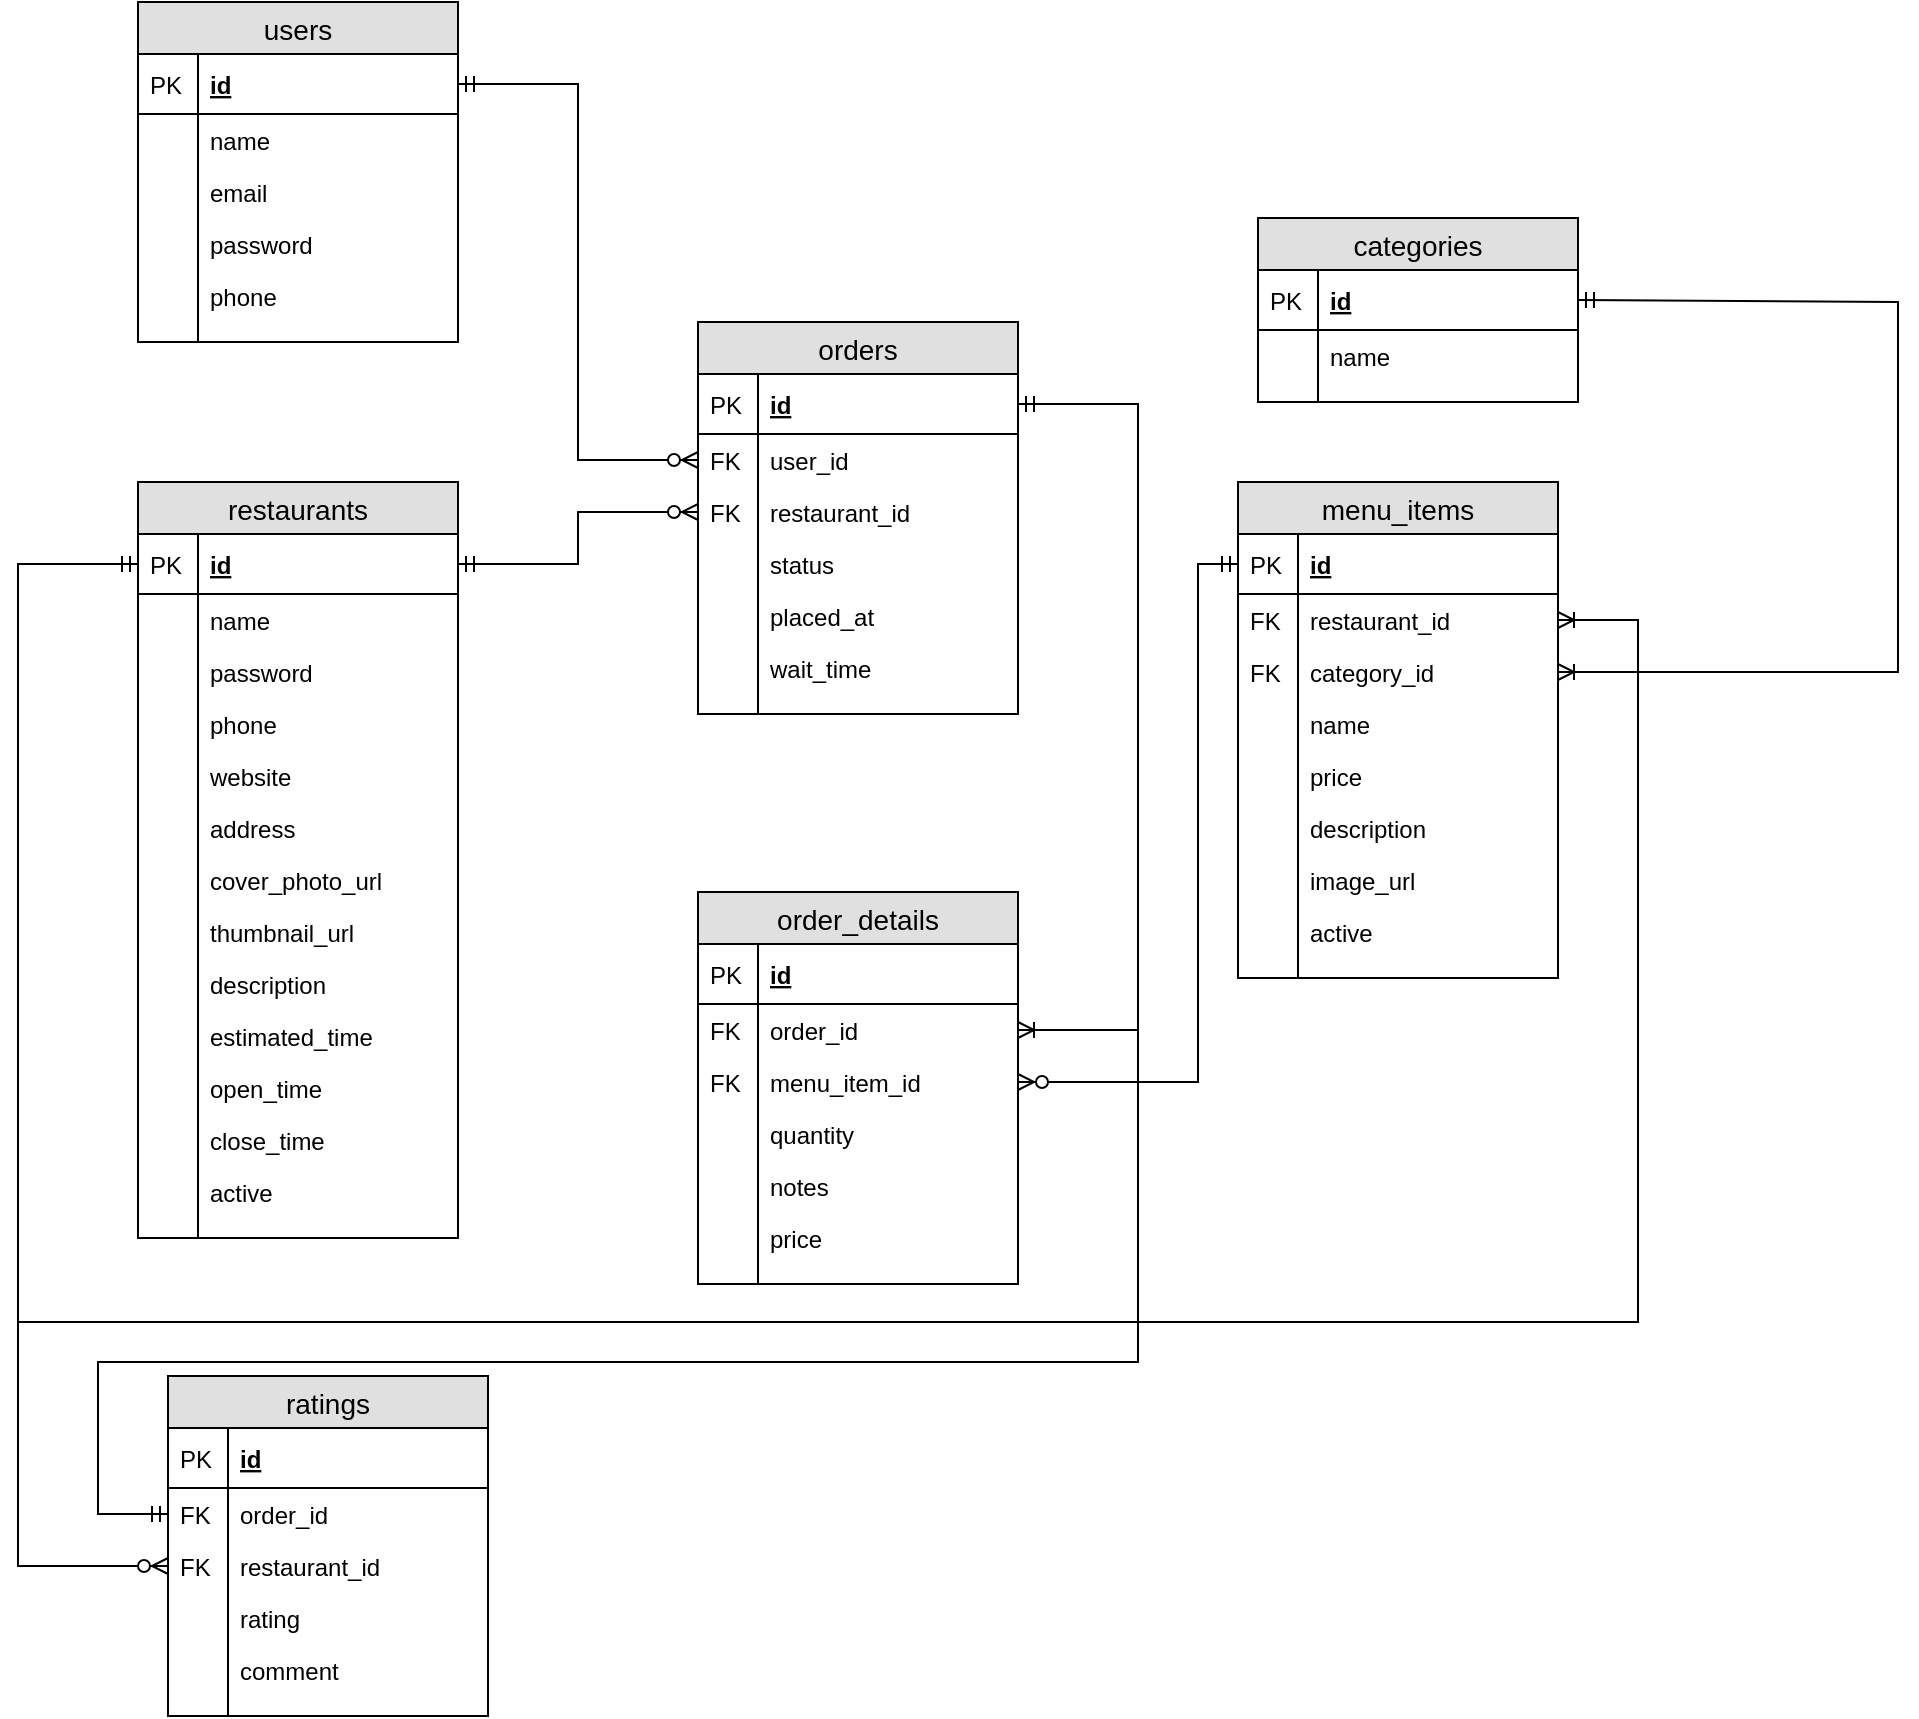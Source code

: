 <mxfile pages="1" version="11.2.2" type="github"><diagram name="Page-1" id="2ca16b54-16f6-2749-3443-fa8db7711227"><mxGraphModel dx="951" dy="723" grid="1" gridSize="10" guides="1" tooltips="1" connect="1" arrows="1" fold="1" page="1" pageScale="1" pageWidth="1100" pageHeight="850" background="#ffffff" math="0" shadow="0"><root><mxCell id="0"/><mxCell id="1" parent="0"/><mxCell id="8HrTH-CgmxdpG1idNWJw-26" value="users" style="swimlane;fontStyle=0;childLayout=stackLayout;horizontal=1;startSize=26;fillColor=#e0e0e0;horizontalStack=0;resizeParent=1;resizeParentMax=0;resizeLast=0;collapsible=1;marginBottom=0;swimlaneFillColor=#ffffff;align=center;fontSize=14;" parent="1" vertex="1"><mxGeometry x="120" y="120" width="160" height="170" as="geometry"/></mxCell><mxCell id="8HrTH-CgmxdpG1idNWJw-27" value="id" style="shape=partialRectangle;top=0;left=0;right=0;bottom=1;align=left;verticalAlign=middle;fillColor=none;spacingLeft=34;spacingRight=4;overflow=hidden;rotatable=0;points=[[0,0.5],[1,0.5]];portConstraint=eastwest;dropTarget=0;fontStyle=5;fontSize=12;" parent="8HrTH-CgmxdpG1idNWJw-26" vertex="1"><mxGeometry y="26" width="160" height="30" as="geometry"/></mxCell><mxCell id="8HrTH-CgmxdpG1idNWJw-28" value="PK" style="shape=partialRectangle;top=0;left=0;bottom=0;fillColor=none;align=left;verticalAlign=middle;spacingLeft=4;spacingRight=4;overflow=hidden;rotatable=0;points=[];portConstraint=eastwest;part=1;fontSize=12;" parent="8HrTH-CgmxdpG1idNWJw-27" vertex="1" connectable="0"><mxGeometry width="30" height="30" as="geometry"/></mxCell><mxCell id="8HrTH-CgmxdpG1idNWJw-29" value="name" style="shape=partialRectangle;top=0;left=0;right=0;bottom=0;align=left;verticalAlign=top;fillColor=none;spacingLeft=34;spacingRight=4;overflow=hidden;rotatable=0;points=[[0,0.5],[1,0.5]];portConstraint=eastwest;dropTarget=0;fontSize=12;" parent="8HrTH-CgmxdpG1idNWJw-26" vertex="1"><mxGeometry y="56" width="160" height="26" as="geometry"/></mxCell><mxCell id="8HrTH-CgmxdpG1idNWJw-30" value="" style="shape=partialRectangle;top=0;left=0;bottom=0;fillColor=none;align=left;verticalAlign=top;spacingLeft=4;spacingRight=4;overflow=hidden;rotatable=0;points=[];portConstraint=eastwest;part=1;fontSize=12;" parent="8HrTH-CgmxdpG1idNWJw-29" vertex="1" connectable="0"><mxGeometry width="30" height="26" as="geometry"/></mxCell><mxCell id="8HrTH-CgmxdpG1idNWJw-31" value="email" style="shape=partialRectangle;top=0;left=0;right=0;bottom=0;align=left;verticalAlign=top;fillColor=none;spacingLeft=34;spacingRight=4;overflow=hidden;rotatable=0;points=[[0,0.5],[1,0.5]];portConstraint=eastwest;dropTarget=0;fontSize=12;" parent="8HrTH-CgmxdpG1idNWJw-26" vertex="1"><mxGeometry y="82" width="160" height="26" as="geometry"/></mxCell><mxCell id="8HrTH-CgmxdpG1idNWJw-32" value="" style="shape=partialRectangle;top=0;left=0;bottom=0;fillColor=none;align=left;verticalAlign=top;spacingLeft=4;spacingRight=4;overflow=hidden;rotatable=0;points=[];portConstraint=eastwest;part=1;fontSize=12;" parent="8HrTH-CgmxdpG1idNWJw-31" vertex="1" connectable="0"><mxGeometry width="30" height="26" as="geometry"/></mxCell><mxCell id="8HrTH-CgmxdpG1idNWJw-33" value="password" style="shape=partialRectangle;top=0;left=0;right=0;bottom=0;align=left;verticalAlign=top;fillColor=none;spacingLeft=34;spacingRight=4;overflow=hidden;rotatable=0;points=[[0,0.5],[1,0.5]];portConstraint=eastwest;dropTarget=0;fontSize=12;" parent="8HrTH-CgmxdpG1idNWJw-26" vertex="1"><mxGeometry y="108" width="160" height="26" as="geometry"/></mxCell><mxCell id="8HrTH-CgmxdpG1idNWJw-34" value="" style="shape=partialRectangle;top=0;left=0;bottom=0;fillColor=none;align=left;verticalAlign=top;spacingLeft=4;spacingRight=4;overflow=hidden;rotatable=0;points=[];portConstraint=eastwest;part=1;fontSize=12;" parent="8HrTH-CgmxdpG1idNWJw-33" vertex="1" connectable="0"><mxGeometry width="30" height="26" as="geometry"/></mxCell><mxCell id="8HrTH-CgmxdpG1idNWJw-37" value="phone" style="shape=partialRectangle;top=0;left=0;right=0;bottom=0;align=left;verticalAlign=top;fillColor=none;spacingLeft=34;spacingRight=4;overflow=hidden;rotatable=0;points=[[0,0.5],[1,0.5]];portConstraint=eastwest;dropTarget=0;fontSize=12;" parent="8HrTH-CgmxdpG1idNWJw-26" vertex="1"><mxGeometry y="134" width="160" height="26" as="geometry"/></mxCell><mxCell id="8HrTH-CgmxdpG1idNWJw-38" value="" style="shape=partialRectangle;top=0;left=0;bottom=0;fillColor=none;align=left;verticalAlign=top;spacingLeft=4;spacingRight=4;overflow=hidden;rotatable=0;points=[];portConstraint=eastwest;part=1;fontSize=12;" parent="8HrTH-CgmxdpG1idNWJw-37" vertex="1" connectable="0"><mxGeometry width="30" height="26" as="geometry"/></mxCell><mxCell id="8HrTH-CgmxdpG1idNWJw-35" value="" style="shape=partialRectangle;top=0;left=0;right=0;bottom=0;align=left;verticalAlign=top;fillColor=none;spacingLeft=34;spacingRight=4;overflow=hidden;rotatable=0;points=[[0,0.5],[1,0.5]];portConstraint=eastwest;dropTarget=0;fontSize=12;" parent="8HrTH-CgmxdpG1idNWJw-26" vertex="1"><mxGeometry y="160" width="160" height="10" as="geometry"/></mxCell><mxCell id="8HrTH-CgmxdpG1idNWJw-36" value="" style="shape=partialRectangle;top=0;left=0;bottom=0;fillColor=none;align=left;verticalAlign=top;spacingLeft=4;spacingRight=4;overflow=hidden;rotatable=0;points=[];portConstraint=eastwest;part=1;fontSize=12;" parent="8HrTH-CgmxdpG1idNWJw-35" vertex="1" connectable="0"><mxGeometry width="30" height="10" as="geometry"/></mxCell><mxCell id="8HrTH-CgmxdpG1idNWJw-39" value="restaurants" style="swimlane;fontStyle=0;childLayout=stackLayout;horizontal=1;startSize=26;fillColor=#e0e0e0;horizontalStack=0;resizeParent=1;resizeParentMax=0;resizeLast=0;collapsible=1;marginBottom=0;swimlaneFillColor=#ffffff;align=center;fontSize=14;" parent="1" vertex="1"><mxGeometry x="120" y="360" width="160" height="378" as="geometry"/></mxCell><mxCell id="8HrTH-CgmxdpG1idNWJw-40" value="id" style="shape=partialRectangle;top=0;left=0;right=0;bottom=1;align=left;verticalAlign=middle;fillColor=none;spacingLeft=34;spacingRight=4;overflow=hidden;rotatable=0;points=[[0,0.5],[1,0.5]];portConstraint=eastwest;dropTarget=0;fontStyle=5;fontSize=12;" parent="8HrTH-CgmxdpG1idNWJw-39" vertex="1"><mxGeometry y="26" width="160" height="30" as="geometry"/></mxCell><mxCell id="8HrTH-CgmxdpG1idNWJw-41" value="PK" style="shape=partialRectangle;top=0;left=0;bottom=0;fillColor=none;align=left;verticalAlign=middle;spacingLeft=4;spacingRight=4;overflow=hidden;rotatable=0;points=[];portConstraint=eastwest;part=1;fontSize=12;" parent="8HrTH-CgmxdpG1idNWJw-40" vertex="1" connectable="0"><mxGeometry width="30" height="30" as="geometry"/></mxCell><mxCell id="8HrTH-CgmxdpG1idNWJw-42" value="name" style="shape=partialRectangle;top=0;left=0;right=0;bottom=0;align=left;verticalAlign=top;fillColor=none;spacingLeft=34;spacingRight=4;overflow=hidden;rotatable=0;points=[[0,0.5],[1,0.5]];portConstraint=eastwest;dropTarget=0;fontSize=12;" parent="8HrTH-CgmxdpG1idNWJw-39" vertex="1"><mxGeometry y="56" width="160" height="26" as="geometry"/></mxCell><mxCell id="8HrTH-CgmxdpG1idNWJw-43" value="" style="shape=partialRectangle;top=0;left=0;bottom=0;fillColor=none;align=left;verticalAlign=top;spacingLeft=4;spacingRight=4;overflow=hidden;rotatable=0;points=[];portConstraint=eastwest;part=1;fontSize=12;" parent="8HrTH-CgmxdpG1idNWJw-42" vertex="1" connectable="0"><mxGeometry width="30" height="26" as="geometry"/></mxCell><mxCell id="V6HGKBPc1Utgo940_Jgr-9" value="password" style="shape=partialRectangle;top=0;left=0;right=0;bottom=0;align=left;verticalAlign=top;fillColor=none;spacingLeft=34;spacingRight=4;overflow=hidden;rotatable=0;points=[[0,0.5],[1,0.5]];portConstraint=eastwest;dropTarget=0;fontSize=12;" parent="8HrTH-CgmxdpG1idNWJw-39" vertex="1"><mxGeometry y="82" width="160" height="26" as="geometry"/></mxCell><mxCell id="V6HGKBPc1Utgo940_Jgr-10" value="" style="shape=partialRectangle;top=0;left=0;bottom=0;fillColor=none;align=left;verticalAlign=top;spacingLeft=4;spacingRight=4;overflow=hidden;rotatable=0;points=[];portConstraint=eastwest;part=1;fontSize=12;" parent="V6HGKBPc1Utgo940_Jgr-9" vertex="1" connectable="0"><mxGeometry width="30" height="26" as="geometry"/></mxCell><mxCell id="8HrTH-CgmxdpG1idNWJw-58" value="phone" style="shape=partialRectangle;top=0;left=0;right=0;bottom=0;align=left;verticalAlign=top;fillColor=none;spacingLeft=34;spacingRight=4;overflow=hidden;rotatable=0;points=[[0,0.5],[1,0.5]];portConstraint=eastwest;dropTarget=0;fontSize=12;" parent="8HrTH-CgmxdpG1idNWJw-39" vertex="1"><mxGeometry y="108" width="160" height="26" as="geometry"/></mxCell><mxCell id="8HrTH-CgmxdpG1idNWJw-59" value="" style="shape=partialRectangle;top=0;left=0;bottom=0;fillColor=none;align=left;verticalAlign=top;spacingLeft=4;spacingRight=4;overflow=hidden;rotatable=0;points=[];portConstraint=eastwest;part=1;fontSize=12;" parent="8HrTH-CgmxdpG1idNWJw-58" vertex="1" connectable="0"><mxGeometry width="30" height="26" as="geometry"/></mxCell><mxCell id="8HrTH-CgmxdpG1idNWJw-60" value="website" style="shape=partialRectangle;top=0;left=0;right=0;bottom=0;align=left;verticalAlign=top;fillColor=none;spacingLeft=34;spacingRight=4;overflow=hidden;rotatable=0;points=[[0,0.5],[1,0.5]];portConstraint=eastwest;dropTarget=0;fontSize=12;" parent="8HrTH-CgmxdpG1idNWJw-39" vertex="1"><mxGeometry y="134" width="160" height="26" as="geometry"/></mxCell><mxCell id="8HrTH-CgmxdpG1idNWJw-61" value="" style="shape=partialRectangle;top=0;left=0;bottom=0;fillColor=none;align=left;verticalAlign=top;spacingLeft=4;spacingRight=4;overflow=hidden;rotatable=0;points=[];portConstraint=eastwest;part=1;fontSize=12;" parent="8HrTH-CgmxdpG1idNWJw-60" vertex="1" connectable="0"><mxGeometry width="30" height="26" as="geometry"/></mxCell><mxCell id="8HrTH-CgmxdpG1idNWJw-44" value="address" style="shape=partialRectangle;top=0;left=0;right=0;bottom=0;align=left;verticalAlign=top;fillColor=none;spacingLeft=34;spacingRight=4;overflow=hidden;rotatable=0;points=[[0,0.5],[1,0.5]];portConstraint=eastwest;dropTarget=0;fontSize=12;" parent="8HrTH-CgmxdpG1idNWJw-39" vertex="1"><mxGeometry y="160" width="160" height="26" as="geometry"/></mxCell><mxCell id="8HrTH-CgmxdpG1idNWJw-45" value="" style="shape=partialRectangle;top=0;left=0;bottom=0;fillColor=none;align=left;verticalAlign=top;spacingLeft=4;spacingRight=4;overflow=hidden;rotatable=0;points=[];portConstraint=eastwest;part=1;fontSize=12;" parent="8HrTH-CgmxdpG1idNWJw-44" vertex="1" connectable="0"><mxGeometry width="30" height="26" as="geometry"/></mxCell><mxCell id="8HrTH-CgmxdpG1idNWJw-73" value="cover_photo_url" style="shape=partialRectangle;top=0;left=0;right=0;bottom=0;align=left;verticalAlign=top;fillColor=none;spacingLeft=34;spacingRight=4;overflow=hidden;rotatable=0;points=[[0,0.5],[1,0.5]];portConstraint=eastwest;dropTarget=0;fontSize=12;" parent="8HrTH-CgmxdpG1idNWJw-39" vertex="1"><mxGeometry y="186" width="160" height="26" as="geometry"/></mxCell><mxCell id="8HrTH-CgmxdpG1idNWJw-74" value="" style="shape=partialRectangle;top=0;left=0;bottom=0;fillColor=none;align=left;verticalAlign=top;spacingLeft=4;spacingRight=4;overflow=hidden;rotatable=0;points=[];portConstraint=eastwest;part=1;fontSize=12;" parent="8HrTH-CgmxdpG1idNWJw-73" vertex="1" connectable="0"><mxGeometry width="30" height="26" as="geometry"/></mxCell><mxCell id="8HrTH-CgmxdpG1idNWJw-75" value="thumbnail_url" style="shape=partialRectangle;top=0;left=0;right=0;bottom=0;align=left;verticalAlign=top;fillColor=none;spacingLeft=34;spacingRight=4;overflow=hidden;rotatable=0;points=[[0,0.5],[1,0.5]];portConstraint=eastwest;dropTarget=0;fontSize=12;" parent="8HrTH-CgmxdpG1idNWJw-39" vertex="1"><mxGeometry y="212" width="160" height="26" as="geometry"/></mxCell><mxCell id="8HrTH-CgmxdpG1idNWJw-76" value="" style="shape=partialRectangle;top=0;left=0;bottom=0;fillColor=none;align=left;verticalAlign=top;spacingLeft=4;spacingRight=4;overflow=hidden;rotatable=0;points=[];portConstraint=eastwest;part=1;fontSize=12;" parent="8HrTH-CgmxdpG1idNWJw-75" vertex="1" connectable="0"><mxGeometry width="30" height="26" as="geometry"/></mxCell><mxCell id="8HrTH-CgmxdpG1idNWJw-50" value="description" style="shape=partialRectangle;top=0;left=0;right=0;bottom=0;align=left;verticalAlign=top;fillColor=none;spacingLeft=34;spacingRight=4;overflow=hidden;rotatable=0;points=[[0,0.5],[1,0.5]];portConstraint=eastwest;dropTarget=0;fontSize=12;" parent="8HrTH-CgmxdpG1idNWJw-39" vertex="1"><mxGeometry y="238" width="160" height="26" as="geometry"/></mxCell><mxCell id="8HrTH-CgmxdpG1idNWJw-51" value="" style="shape=partialRectangle;top=0;left=0;bottom=0;fillColor=none;align=left;verticalAlign=top;spacingLeft=4;spacingRight=4;overflow=hidden;rotatable=0;points=[];portConstraint=eastwest;part=1;fontSize=12;" parent="8HrTH-CgmxdpG1idNWJw-50" vertex="1" connectable="0"><mxGeometry width="30" height="26" as="geometry"/></mxCell><mxCell id="8HrTH-CgmxdpG1idNWJw-46" value="estimated_time" style="shape=partialRectangle;top=0;left=0;right=0;bottom=0;align=left;verticalAlign=top;fillColor=none;spacingLeft=34;spacingRight=4;overflow=hidden;rotatable=0;points=[[0,0.5],[1,0.5]];portConstraint=eastwest;dropTarget=0;fontSize=12;" parent="8HrTH-CgmxdpG1idNWJw-39" vertex="1"><mxGeometry y="264" width="160" height="26" as="geometry"/></mxCell><mxCell id="8HrTH-CgmxdpG1idNWJw-47" value="" style="shape=partialRectangle;top=0;left=0;bottom=0;fillColor=none;align=left;verticalAlign=top;spacingLeft=4;spacingRight=4;overflow=hidden;rotatable=0;points=[];portConstraint=eastwest;part=1;fontSize=12;" parent="8HrTH-CgmxdpG1idNWJw-46" vertex="1" connectable="0"><mxGeometry width="30" height="26" as="geometry"/></mxCell><mxCell id="8HrTH-CgmxdpG1idNWJw-54" value="open_time" style="shape=partialRectangle;top=0;left=0;right=0;bottom=0;align=left;verticalAlign=top;fillColor=none;spacingLeft=34;spacingRight=4;overflow=hidden;rotatable=0;points=[[0,0.5],[1,0.5]];portConstraint=eastwest;dropTarget=0;fontSize=12;" parent="8HrTH-CgmxdpG1idNWJw-39" vertex="1"><mxGeometry y="290" width="160" height="26" as="geometry"/></mxCell><mxCell id="8HrTH-CgmxdpG1idNWJw-55" value="" style="shape=partialRectangle;top=0;left=0;bottom=0;fillColor=none;align=left;verticalAlign=top;spacingLeft=4;spacingRight=4;overflow=hidden;rotatable=0;points=[];portConstraint=eastwest;part=1;fontSize=12;" parent="8HrTH-CgmxdpG1idNWJw-54" vertex="1" connectable="0"><mxGeometry width="30" height="26" as="geometry"/></mxCell><mxCell id="8HrTH-CgmxdpG1idNWJw-56" value="close_time" style="shape=partialRectangle;top=0;left=0;right=0;bottom=0;align=left;verticalAlign=top;fillColor=none;spacingLeft=34;spacingRight=4;overflow=hidden;rotatable=0;points=[[0,0.5],[1,0.5]];portConstraint=eastwest;dropTarget=0;fontSize=12;" parent="8HrTH-CgmxdpG1idNWJw-39" vertex="1"><mxGeometry y="316" width="160" height="26" as="geometry"/></mxCell><mxCell id="8HrTH-CgmxdpG1idNWJw-57" value="" style="shape=partialRectangle;top=0;left=0;bottom=0;fillColor=none;align=left;verticalAlign=top;spacingLeft=4;spacingRight=4;overflow=hidden;rotatable=0;points=[];portConstraint=eastwest;part=1;fontSize=12;" parent="8HrTH-CgmxdpG1idNWJw-56" vertex="1" connectable="0"><mxGeometry width="30" height="26" as="geometry"/></mxCell><mxCell id="V6HGKBPc1Utgo940_Jgr-7" value="active" style="shape=partialRectangle;top=0;left=0;right=0;bottom=0;align=left;verticalAlign=top;fillColor=none;spacingLeft=34;spacingRight=4;overflow=hidden;rotatable=0;points=[[0,0.5],[1,0.5]];portConstraint=eastwest;dropTarget=0;fontSize=12;" parent="8HrTH-CgmxdpG1idNWJw-39" vertex="1"><mxGeometry y="342" width="160" height="26" as="geometry"/></mxCell><mxCell id="V6HGKBPc1Utgo940_Jgr-8" value="" style="shape=partialRectangle;top=0;left=0;bottom=0;fillColor=none;align=left;verticalAlign=top;spacingLeft=4;spacingRight=4;overflow=hidden;rotatable=0;points=[];portConstraint=eastwest;part=1;fontSize=12;" parent="V6HGKBPc1Utgo940_Jgr-7" vertex="1" connectable="0"><mxGeometry width="30" height="26" as="geometry"/></mxCell><mxCell id="8HrTH-CgmxdpG1idNWJw-48" value="" style="shape=partialRectangle;top=0;left=0;right=0;bottom=0;align=left;verticalAlign=top;fillColor=none;spacingLeft=34;spacingRight=4;overflow=hidden;rotatable=0;points=[[0,0.5],[1,0.5]];portConstraint=eastwest;dropTarget=0;fontSize=12;" parent="8HrTH-CgmxdpG1idNWJw-39" vertex="1"><mxGeometry y="368" width="160" height="10" as="geometry"/></mxCell><mxCell id="8HrTH-CgmxdpG1idNWJw-49" value="" style="shape=partialRectangle;top=0;left=0;bottom=0;fillColor=none;align=left;verticalAlign=top;spacingLeft=4;spacingRight=4;overflow=hidden;rotatable=0;points=[];portConstraint=eastwest;part=1;fontSize=12;" parent="8HrTH-CgmxdpG1idNWJw-48" vertex="1" connectable="0"><mxGeometry width="30" height="10" as="geometry"/></mxCell><mxCell id="8HrTH-CgmxdpG1idNWJw-62" value="menu_items" style="swimlane;fontStyle=0;childLayout=stackLayout;horizontal=1;startSize=26;fillColor=#e0e0e0;horizontalStack=0;resizeParent=1;resizeParentMax=0;resizeLast=0;collapsible=1;marginBottom=0;swimlaneFillColor=#ffffff;align=center;fontSize=14;" parent="1" vertex="1"><mxGeometry x="670" y="360" width="160" height="248" as="geometry"/></mxCell><mxCell id="8HrTH-CgmxdpG1idNWJw-63" value="id" style="shape=partialRectangle;top=0;left=0;right=0;bottom=1;align=left;verticalAlign=middle;fillColor=none;spacingLeft=34;spacingRight=4;overflow=hidden;rotatable=0;points=[[0,0.5],[1,0.5]];portConstraint=eastwest;dropTarget=0;fontStyle=5;fontSize=12;" parent="8HrTH-CgmxdpG1idNWJw-62" vertex="1"><mxGeometry y="26" width="160" height="30" as="geometry"/></mxCell><mxCell id="8HrTH-CgmxdpG1idNWJw-64" value="PK" style="shape=partialRectangle;top=0;left=0;bottom=0;fillColor=none;align=left;verticalAlign=middle;spacingLeft=4;spacingRight=4;overflow=hidden;rotatable=0;points=[];portConstraint=eastwest;part=1;fontSize=12;" parent="8HrTH-CgmxdpG1idNWJw-63" vertex="1" connectable="0"><mxGeometry width="30" height="30" as="geometry"/></mxCell><mxCell id="8HrTH-CgmxdpG1idNWJw-65" value="restaurant_id" style="shape=partialRectangle;top=0;left=0;right=0;bottom=0;align=left;verticalAlign=top;fillColor=none;spacingLeft=34;spacingRight=4;overflow=hidden;rotatable=0;points=[[0,0.5],[1,0.5]];portConstraint=eastwest;dropTarget=0;fontSize=12;" parent="8HrTH-CgmxdpG1idNWJw-62" vertex="1"><mxGeometry y="56" width="160" height="26" as="geometry"/></mxCell><mxCell id="8HrTH-CgmxdpG1idNWJw-66" value="FK" style="shape=partialRectangle;top=0;left=0;bottom=0;fillColor=none;align=left;verticalAlign=top;spacingLeft=4;spacingRight=4;overflow=hidden;rotatable=0;points=[];portConstraint=eastwest;part=1;fontSize=12;" parent="8HrTH-CgmxdpG1idNWJw-65" vertex="1" connectable="0"><mxGeometry width="30" height="26" as="geometry"/></mxCell><mxCell id="8HrTH-CgmxdpG1idNWJw-67" value="category_id" style="shape=partialRectangle;top=0;left=0;right=0;bottom=0;align=left;verticalAlign=top;fillColor=none;spacingLeft=34;spacingRight=4;overflow=hidden;rotatable=0;points=[[0,0.5],[1,0.5]];portConstraint=eastwest;dropTarget=0;fontSize=12;" parent="8HrTH-CgmxdpG1idNWJw-62" vertex="1"><mxGeometry y="82" width="160" height="26" as="geometry"/></mxCell><mxCell id="8HrTH-CgmxdpG1idNWJw-68" value="FK" style="shape=partialRectangle;top=0;left=0;bottom=0;fillColor=none;align=left;verticalAlign=top;spacingLeft=4;spacingRight=4;overflow=hidden;rotatable=0;points=[];portConstraint=eastwest;part=1;fontSize=12;" parent="8HrTH-CgmxdpG1idNWJw-67" vertex="1" connectable="0"><mxGeometry width="30" height="26" as="geometry"/></mxCell><mxCell id="8HrTH-CgmxdpG1idNWJw-69" value="name" style="shape=partialRectangle;top=0;left=0;right=0;bottom=0;align=left;verticalAlign=top;fillColor=none;spacingLeft=34;spacingRight=4;overflow=hidden;rotatable=0;points=[[0,0.5],[1,0.5]];portConstraint=eastwest;dropTarget=0;fontSize=12;" parent="8HrTH-CgmxdpG1idNWJw-62" vertex="1"><mxGeometry y="108" width="160" height="26" as="geometry"/></mxCell><mxCell id="8HrTH-CgmxdpG1idNWJw-70" value="" style="shape=partialRectangle;top=0;left=0;bottom=0;fillColor=none;align=left;verticalAlign=top;spacingLeft=4;spacingRight=4;overflow=hidden;rotatable=0;points=[];portConstraint=eastwest;part=1;fontSize=12;" parent="8HrTH-CgmxdpG1idNWJw-69" vertex="1" connectable="0"><mxGeometry width="30" height="26" as="geometry"/></mxCell><mxCell id="8HrTH-CgmxdpG1idNWJw-77" value="price" style="shape=partialRectangle;top=0;left=0;right=0;bottom=0;align=left;verticalAlign=top;fillColor=none;spacingLeft=34;spacingRight=4;overflow=hidden;rotatable=0;points=[[0,0.5],[1,0.5]];portConstraint=eastwest;dropTarget=0;fontSize=12;" parent="8HrTH-CgmxdpG1idNWJw-62" vertex="1"><mxGeometry y="134" width="160" height="26" as="geometry"/></mxCell><mxCell id="8HrTH-CgmxdpG1idNWJw-78" value="" style="shape=partialRectangle;top=0;left=0;bottom=0;fillColor=none;align=left;verticalAlign=top;spacingLeft=4;spacingRight=4;overflow=hidden;rotatable=0;points=[];portConstraint=eastwest;part=1;fontSize=12;" parent="8HrTH-CgmxdpG1idNWJw-77" vertex="1" connectable="0"><mxGeometry width="30" height="26" as="geometry"/></mxCell><mxCell id="8HrTH-CgmxdpG1idNWJw-79" value="description" style="shape=partialRectangle;top=0;left=0;right=0;bottom=0;align=left;verticalAlign=top;fillColor=none;spacingLeft=34;spacingRight=4;overflow=hidden;rotatable=0;points=[[0,0.5],[1,0.5]];portConstraint=eastwest;dropTarget=0;fontSize=12;" parent="8HrTH-CgmxdpG1idNWJw-62" vertex="1"><mxGeometry y="160" width="160" height="26" as="geometry"/></mxCell><mxCell id="8HrTH-CgmxdpG1idNWJw-80" value="" style="shape=partialRectangle;top=0;left=0;bottom=0;fillColor=none;align=left;verticalAlign=top;spacingLeft=4;spacingRight=4;overflow=hidden;rotatable=0;points=[];portConstraint=eastwest;part=1;fontSize=12;" parent="8HrTH-CgmxdpG1idNWJw-79" vertex="1" connectable="0"><mxGeometry width="30" height="26" as="geometry"/></mxCell><mxCell id="8HrTH-CgmxdpG1idNWJw-81" value="image_url" style="shape=partialRectangle;top=0;left=0;right=0;bottom=0;align=left;verticalAlign=top;fillColor=none;spacingLeft=34;spacingRight=4;overflow=hidden;rotatable=0;points=[[0,0.5],[1,0.5]];portConstraint=eastwest;dropTarget=0;fontSize=12;" parent="8HrTH-CgmxdpG1idNWJw-62" vertex="1"><mxGeometry y="186" width="160" height="26" as="geometry"/></mxCell><mxCell id="8HrTH-CgmxdpG1idNWJw-82" value="" style="shape=partialRectangle;top=0;left=0;bottom=0;fillColor=none;align=left;verticalAlign=top;spacingLeft=4;spacingRight=4;overflow=hidden;rotatable=0;points=[];portConstraint=eastwest;part=1;fontSize=12;" parent="8HrTH-CgmxdpG1idNWJw-81" vertex="1" connectable="0"><mxGeometry width="30" height="26" as="geometry"/></mxCell><mxCell id="V6HGKBPc1Utgo940_Jgr-1" value="active" style="shape=partialRectangle;top=0;left=0;right=0;bottom=0;align=left;verticalAlign=top;fillColor=none;spacingLeft=34;spacingRight=4;overflow=hidden;rotatable=0;points=[[0,0.5],[1,0.5]];portConstraint=eastwest;dropTarget=0;fontSize=12;" parent="8HrTH-CgmxdpG1idNWJw-62" vertex="1"><mxGeometry y="212" width="160" height="26" as="geometry"/></mxCell><mxCell id="V6HGKBPc1Utgo940_Jgr-2" value="" style="shape=partialRectangle;top=0;left=0;bottom=0;fillColor=none;align=left;verticalAlign=top;spacingLeft=4;spacingRight=4;overflow=hidden;rotatable=0;points=[];portConstraint=eastwest;part=1;fontSize=12;" parent="V6HGKBPc1Utgo940_Jgr-1" vertex="1" connectable="0"><mxGeometry width="30" height="26" as="geometry"/></mxCell><mxCell id="8HrTH-CgmxdpG1idNWJw-71" value="" style="shape=partialRectangle;top=0;left=0;right=0;bottom=0;align=left;verticalAlign=top;fillColor=none;spacingLeft=34;spacingRight=4;overflow=hidden;rotatable=0;points=[[0,0.5],[1,0.5]];portConstraint=eastwest;dropTarget=0;fontSize=12;" parent="8HrTH-CgmxdpG1idNWJw-62" vertex="1"><mxGeometry y="238" width="160" height="10" as="geometry"/></mxCell><mxCell id="8HrTH-CgmxdpG1idNWJw-72" value="" style="shape=partialRectangle;top=0;left=0;bottom=0;fillColor=none;align=left;verticalAlign=top;spacingLeft=4;spacingRight=4;overflow=hidden;rotatable=0;points=[];portConstraint=eastwest;part=1;fontSize=12;" parent="8HrTH-CgmxdpG1idNWJw-71" vertex="1" connectable="0"><mxGeometry width="30" height="10" as="geometry"/></mxCell><mxCell id="8HrTH-CgmxdpG1idNWJw-83" value="orders" style="swimlane;fontStyle=0;childLayout=stackLayout;horizontal=1;startSize=26;fillColor=#e0e0e0;horizontalStack=0;resizeParent=1;resizeParentMax=0;resizeLast=0;collapsible=1;marginBottom=0;swimlaneFillColor=#ffffff;align=center;fontSize=14;" parent="1" vertex="1"><mxGeometry x="400" y="280" width="160" height="196" as="geometry"/></mxCell><mxCell id="8HrTH-CgmxdpG1idNWJw-84" value="id" style="shape=partialRectangle;top=0;left=0;right=0;bottom=1;align=left;verticalAlign=middle;fillColor=none;spacingLeft=34;spacingRight=4;overflow=hidden;rotatable=0;points=[[0,0.5],[1,0.5]];portConstraint=eastwest;dropTarget=0;fontStyle=5;fontSize=12;" parent="8HrTH-CgmxdpG1idNWJw-83" vertex="1"><mxGeometry y="26" width="160" height="30" as="geometry"/></mxCell><mxCell id="8HrTH-CgmxdpG1idNWJw-85" value="PK" style="shape=partialRectangle;top=0;left=0;bottom=0;fillColor=none;align=left;verticalAlign=middle;spacingLeft=4;spacingRight=4;overflow=hidden;rotatable=0;points=[];portConstraint=eastwest;part=1;fontSize=12;" parent="8HrTH-CgmxdpG1idNWJw-84" vertex="1" connectable="0"><mxGeometry width="30" height="30" as="geometry"/></mxCell><mxCell id="8HrTH-CgmxdpG1idNWJw-88" value="user_id" style="shape=partialRectangle;top=0;left=0;right=0;bottom=0;align=left;verticalAlign=top;fillColor=none;spacingLeft=34;spacingRight=4;overflow=hidden;rotatable=0;points=[[0,0.5],[1,0.5]];portConstraint=eastwest;dropTarget=0;fontSize=12;" parent="8HrTH-CgmxdpG1idNWJw-83" vertex="1"><mxGeometry y="56" width="160" height="26" as="geometry"/></mxCell><mxCell id="8HrTH-CgmxdpG1idNWJw-89" value="FK" style="shape=partialRectangle;top=0;left=0;bottom=0;fillColor=none;align=left;verticalAlign=top;spacingLeft=4;spacingRight=4;overflow=hidden;rotatable=0;points=[];portConstraint=eastwest;part=1;fontSize=12;" parent="8HrTH-CgmxdpG1idNWJw-88" vertex="1" connectable="0"><mxGeometry width="30" height="26" as="geometry"/></mxCell><mxCell id="8HrTH-CgmxdpG1idNWJw-86" value="restaurant_id" style="shape=partialRectangle;top=0;left=0;right=0;bottom=0;align=left;verticalAlign=top;fillColor=none;spacingLeft=34;spacingRight=4;overflow=hidden;rotatable=0;points=[[0,0.5],[1,0.5]];portConstraint=eastwest;dropTarget=0;fontSize=12;" parent="8HrTH-CgmxdpG1idNWJw-83" vertex="1"><mxGeometry y="82" width="160" height="26" as="geometry"/></mxCell><mxCell id="8HrTH-CgmxdpG1idNWJw-87" value="FK" style="shape=partialRectangle;top=0;left=0;bottom=0;fillColor=none;align=left;verticalAlign=top;spacingLeft=4;spacingRight=4;overflow=hidden;rotatable=0;points=[];portConstraint=eastwest;part=1;fontSize=12;" parent="8HrTH-CgmxdpG1idNWJw-86" vertex="1" connectable="0"><mxGeometry width="30" height="26" as="geometry"/></mxCell><mxCell id="8HrTH-CgmxdpG1idNWJw-90" value="status" style="shape=partialRectangle;top=0;left=0;right=0;bottom=0;align=left;verticalAlign=top;fillColor=none;spacingLeft=34;spacingRight=4;overflow=hidden;rotatable=0;points=[[0,0.5],[1,0.5]];portConstraint=eastwest;dropTarget=0;fontSize=12;" parent="8HrTH-CgmxdpG1idNWJw-83" vertex="1"><mxGeometry y="108" width="160" height="26" as="geometry"/></mxCell><mxCell id="8HrTH-CgmxdpG1idNWJw-91" value="" style="shape=partialRectangle;top=0;left=0;bottom=0;fillColor=none;align=left;verticalAlign=top;spacingLeft=4;spacingRight=4;overflow=hidden;rotatable=0;points=[];portConstraint=eastwest;part=1;fontSize=12;" parent="8HrTH-CgmxdpG1idNWJw-90" vertex="1" connectable="0"><mxGeometry width="30" height="26" as="geometry"/></mxCell><mxCell id="V6HGKBPc1Utgo940_Jgr-3" value="placed_at" style="shape=partialRectangle;top=0;left=0;right=0;bottom=0;align=left;verticalAlign=top;fillColor=none;spacingLeft=34;spacingRight=4;overflow=hidden;rotatable=0;points=[[0,0.5],[1,0.5]];portConstraint=eastwest;dropTarget=0;fontSize=12;" parent="8HrTH-CgmxdpG1idNWJw-83" vertex="1"><mxGeometry y="134" width="160" height="26" as="geometry"/></mxCell><mxCell id="V6HGKBPc1Utgo940_Jgr-4" value="" style="shape=partialRectangle;top=0;left=0;bottom=0;fillColor=none;align=left;verticalAlign=top;spacingLeft=4;spacingRight=4;overflow=hidden;rotatable=0;points=[];portConstraint=eastwest;part=1;fontSize=12;" parent="V6HGKBPc1Utgo940_Jgr-3" vertex="1" connectable="0"><mxGeometry width="30" height="26" as="geometry"/></mxCell><mxCell id="V6HGKBPc1Utgo940_Jgr-5" value="wait_time" style="shape=partialRectangle;top=0;left=0;right=0;bottom=0;align=left;verticalAlign=top;fillColor=none;spacingLeft=34;spacingRight=4;overflow=hidden;rotatable=0;points=[[0,0.5],[1,0.5]];portConstraint=eastwest;dropTarget=0;fontSize=12;" parent="8HrTH-CgmxdpG1idNWJw-83" vertex="1"><mxGeometry y="160" width="160" height="26" as="geometry"/></mxCell><mxCell id="V6HGKBPc1Utgo940_Jgr-6" value="" style="shape=partialRectangle;top=0;left=0;bottom=0;fillColor=none;align=left;verticalAlign=top;spacingLeft=4;spacingRight=4;overflow=hidden;rotatable=0;points=[];portConstraint=eastwest;part=1;fontSize=12;" parent="V6HGKBPc1Utgo940_Jgr-5" vertex="1" connectable="0"><mxGeometry width="30" height="26" as="geometry"/></mxCell><mxCell id="8HrTH-CgmxdpG1idNWJw-92" value="" style="shape=partialRectangle;top=0;left=0;right=0;bottom=0;align=left;verticalAlign=top;fillColor=none;spacingLeft=34;spacingRight=4;overflow=hidden;rotatable=0;points=[[0,0.5],[1,0.5]];portConstraint=eastwest;dropTarget=0;fontSize=12;" parent="8HrTH-CgmxdpG1idNWJw-83" vertex="1"><mxGeometry y="186" width="160" height="10" as="geometry"/></mxCell><mxCell id="8HrTH-CgmxdpG1idNWJw-93" value="" style="shape=partialRectangle;top=0;left=0;bottom=0;fillColor=none;align=left;verticalAlign=top;spacingLeft=4;spacingRight=4;overflow=hidden;rotatable=0;points=[];portConstraint=eastwest;part=1;fontSize=12;" parent="8HrTH-CgmxdpG1idNWJw-92" vertex="1" connectable="0"><mxGeometry width="30" height="10" as="geometry"/></mxCell><mxCell id="8HrTH-CgmxdpG1idNWJw-94" value="order_details" style="swimlane;fontStyle=0;childLayout=stackLayout;horizontal=1;startSize=26;fillColor=#e0e0e0;horizontalStack=0;resizeParent=1;resizeParentMax=0;resizeLast=0;collapsible=1;marginBottom=0;swimlaneFillColor=#ffffff;align=center;fontSize=14;" parent="1" vertex="1"><mxGeometry x="400" y="565" width="160" height="196" as="geometry"/></mxCell><mxCell id="8HrTH-CgmxdpG1idNWJw-95" value="id" style="shape=partialRectangle;top=0;left=0;right=0;bottom=1;align=left;verticalAlign=middle;fillColor=none;spacingLeft=34;spacingRight=4;overflow=hidden;rotatable=0;points=[[0,0.5],[1,0.5]];portConstraint=eastwest;dropTarget=0;fontStyle=5;fontSize=12;" parent="8HrTH-CgmxdpG1idNWJw-94" vertex="1"><mxGeometry y="26" width="160" height="30" as="geometry"/></mxCell><mxCell id="8HrTH-CgmxdpG1idNWJw-96" value="PK" style="shape=partialRectangle;top=0;left=0;bottom=0;fillColor=none;align=left;verticalAlign=middle;spacingLeft=4;spacingRight=4;overflow=hidden;rotatable=0;points=[];portConstraint=eastwest;part=1;fontSize=12;" parent="8HrTH-CgmxdpG1idNWJw-95" vertex="1" connectable="0"><mxGeometry width="30" height="30" as="geometry"/></mxCell><mxCell id="8HrTH-CgmxdpG1idNWJw-97" value="order_id" style="shape=partialRectangle;top=0;left=0;right=0;bottom=0;align=left;verticalAlign=top;fillColor=none;spacingLeft=34;spacingRight=4;overflow=hidden;rotatable=0;points=[[0,0.5],[1,0.5]];portConstraint=eastwest;dropTarget=0;fontSize=12;" parent="8HrTH-CgmxdpG1idNWJw-94" vertex="1"><mxGeometry y="56" width="160" height="26" as="geometry"/></mxCell><mxCell id="8HrTH-CgmxdpG1idNWJw-98" value="FK" style="shape=partialRectangle;top=0;left=0;bottom=0;fillColor=none;align=left;verticalAlign=top;spacingLeft=4;spacingRight=4;overflow=hidden;rotatable=0;points=[];portConstraint=eastwest;part=1;fontSize=12;" parent="8HrTH-CgmxdpG1idNWJw-97" vertex="1" connectable="0"><mxGeometry width="30" height="26" as="geometry"/></mxCell><mxCell id="8HrTH-CgmxdpG1idNWJw-99" value="menu_item_id" style="shape=partialRectangle;top=0;left=0;right=0;bottom=0;align=left;verticalAlign=top;fillColor=none;spacingLeft=34;spacingRight=4;overflow=hidden;rotatable=0;points=[[0,0.5],[1,0.5]];portConstraint=eastwest;dropTarget=0;fontSize=12;" parent="8HrTH-CgmxdpG1idNWJw-94" vertex="1"><mxGeometry y="82" width="160" height="26" as="geometry"/></mxCell><mxCell id="8HrTH-CgmxdpG1idNWJw-100" value="FK" style="shape=partialRectangle;top=0;left=0;bottom=0;fillColor=none;align=left;verticalAlign=top;spacingLeft=4;spacingRight=4;overflow=hidden;rotatable=0;points=[];portConstraint=eastwest;part=1;fontSize=12;" parent="8HrTH-CgmxdpG1idNWJw-99" vertex="1" connectable="0"><mxGeometry width="30" height="26" as="geometry"/></mxCell><mxCell id="8HrTH-CgmxdpG1idNWJw-101" value="quantity" style="shape=partialRectangle;top=0;left=0;right=0;bottom=0;align=left;verticalAlign=top;fillColor=none;spacingLeft=34;spacingRight=4;overflow=hidden;rotatable=0;points=[[0,0.5],[1,0.5]];portConstraint=eastwest;dropTarget=0;fontSize=12;" parent="8HrTH-CgmxdpG1idNWJw-94" vertex="1"><mxGeometry y="108" width="160" height="26" as="geometry"/></mxCell><mxCell id="8HrTH-CgmxdpG1idNWJw-102" value="" style="shape=partialRectangle;top=0;left=0;bottom=0;fillColor=none;align=left;verticalAlign=top;spacingLeft=4;spacingRight=4;overflow=hidden;rotatable=0;points=[];portConstraint=eastwest;part=1;fontSize=12;" parent="8HrTH-CgmxdpG1idNWJw-101" vertex="1" connectable="0"><mxGeometry width="30" height="26" as="geometry"/></mxCell><mxCell id="8HrTH-CgmxdpG1idNWJw-105" value="notes" style="shape=partialRectangle;top=0;left=0;right=0;bottom=0;align=left;verticalAlign=top;fillColor=none;spacingLeft=34;spacingRight=4;overflow=hidden;rotatable=0;points=[[0,0.5],[1,0.5]];portConstraint=eastwest;dropTarget=0;fontSize=12;" parent="8HrTH-CgmxdpG1idNWJw-94" vertex="1"><mxGeometry y="134" width="160" height="26" as="geometry"/></mxCell><mxCell id="8HrTH-CgmxdpG1idNWJw-106" value="" style="shape=partialRectangle;top=0;left=0;bottom=0;fillColor=none;align=left;verticalAlign=top;spacingLeft=4;spacingRight=4;overflow=hidden;rotatable=0;points=[];portConstraint=eastwest;part=1;fontSize=12;" parent="8HrTH-CgmxdpG1idNWJw-105" vertex="1" connectable="0"><mxGeometry width="30" height="26" as="geometry"/></mxCell><mxCell id="8HrTH-CgmxdpG1idNWJw-111" value="price" style="shape=partialRectangle;top=0;left=0;right=0;bottom=0;align=left;verticalAlign=top;fillColor=none;spacingLeft=34;spacingRight=4;overflow=hidden;rotatable=0;points=[[0,0.5],[1,0.5]];portConstraint=eastwest;dropTarget=0;fontSize=12;" parent="8HrTH-CgmxdpG1idNWJw-94" vertex="1"><mxGeometry y="160" width="160" height="26" as="geometry"/></mxCell><mxCell id="8HrTH-CgmxdpG1idNWJw-112" value="" style="shape=partialRectangle;top=0;left=0;bottom=0;fillColor=none;align=left;verticalAlign=top;spacingLeft=4;spacingRight=4;overflow=hidden;rotatable=0;points=[];portConstraint=eastwest;part=1;fontSize=12;" parent="8HrTH-CgmxdpG1idNWJw-111" vertex="1" connectable="0"><mxGeometry width="30" height="26" as="geometry"/></mxCell><mxCell id="8HrTH-CgmxdpG1idNWJw-103" value="" style="shape=partialRectangle;top=0;left=0;right=0;bottom=0;align=left;verticalAlign=top;fillColor=none;spacingLeft=34;spacingRight=4;overflow=hidden;rotatable=0;points=[[0,0.5],[1,0.5]];portConstraint=eastwest;dropTarget=0;fontSize=12;" parent="8HrTH-CgmxdpG1idNWJw-94" vertex="1"><mxGeometry y="186" width="160" height="10" as="geometry"/></mxCell><mxCell id="8HrTH-CgmxdpG1idNWJw-104" value="" style="shape=partialRectangle;top=0;left=0;bottom=0;fillColor=none;align=left;verticalAlign=top;spacingLeft=4;spacingRight=4;overflow=hidden;rotatable=0;points=[];portConstraint=eastwest;part=1;fontSize=12;" parent="8HrTH-CgmxdpG1idNWJw-103" vertex="1" connectable="0"><mxGeometry width="30" height="10" as="geometry"/></mxCell><mxCell id="8HrTH-CgmxdpG1idNWJw-115" value="" style="endArrow=ERzeroToMany;html=1;entryX=0;entryY=0.5;entryDx=0;entryDy=0;exitX=1;exitY=0.5;exitDx=0;exitDy=0;rounded=0;endFill=1;startArrow=ERmandOne;startFill=0;" parent="1" source="8HrTH-CgmxdpG1idNWJw-40" target="8HrTH-CgmxdpG1idNWJw-86" edge="1"><mxGeometry width="50" height="50" relative="1" as="geometry"><mxPoint x="310" y="475" as="sourcePoint"/><mxPoint x="360" y="425" as="targetPoint"/><Array as="points"><mxPoint x="340" y="401"/><mxPoint x="340" y="375"/></Array></mxGeometry></mxCell><mxCell id="8HrTH-CgmxdpG1idNWJw-118" value="" style="endArrow=ERoneToMany;html=1;exitX=1;exitY=0.5;exitDx=0;exitDy=0;entryX=1;entryY=0.5;entryDx=0;entryDy=0;rounded=0;startArrow=ERmandOne;startFill=0;endFill=0;" parent="1" source="8HrTH-CgmxdpG1idNWJw-84" target="8HrTH-CgmxdpG1idNWJw-97" edge="1"><mxGeometry width="50" height="50" relative="1" as="geometry"><mxPoint x="590" y="520" as="sourcePoint"/><mxPoint x="640" y="470" as="targetPoint"/><Array as="points"><mxPoint x="620" y="321"/><mxPoint x="620" y="634"/></Array></mxGeometry></mxCell><mxCell id="8HrTH-CgmxdpG1idNWJw-120" value="" style="endArrow=ERmandOne;html=1;exitX=1;exitY=0.5;exitDx=0;exitDy=0;entryX=0;entryY=0.5;entryDx=0;entryDy=0;rounded=0;endFill=0;startArrow=ERzeroToMany;startFill=1;" parent="1" source="8HrTH-CgmxdpG1idNWJw-99" target="8HrTH-CgmxdpG1idNWJw-63" edge="1"><mxGeometry width="50" height="50" relative="1" as="geometry"><mxPoint x="120" y="780" as="sourcePoint"/><mxPoint x="650" y="575" as="targetPoint"/><Array as="points"><mxPoint x="650" y="660"/><mxPoint x="650" y="401"/></Array></mxGeometry></mxCell><mxCell id="8HrTH-CgmxdpG1idNWJw-121" value="" style="endArrow=ERzeroToMany;html=1;entryX=0;entryY=0.5;entryDx=0;entryDy=0;exitX=1;exitY=0.5;exitDx=0;exitDy=0;startArrow=ERmandOne;startFill=0;endFill=1;edgeStyle=orthogonalEdgeStyle;rounded=0;" parent="1" source="8HrTH-CgmxdpG1idNWJw-27" target="8HrTH-CgmxdpG1idNWJw-88" edge="1"><mxGeometry width="50" height="50" relative="1" as="geometry"><mxPoint x="120" y="780" as="sourcePoint"/><mxPoint x="170" y="730" as="targetPoint"/></mxGeometry></mxCell><mxCell id="8HrTH-CgmxdpG1idNWJw-122" value="" style="endArrow=ERoneToMany;html=1;entryX=1;entryY=0.5;entryDx=0;entryDy=0;exitX=0;exitY=0.5;exitDx=0;exitDy=0;rounded=0;endFill=0;startArrow=ERmandOne;startFill=0;" parent="1" source="8HrTH-CgmxdpG1idNWJw-40" target="8HrTH-CgmxdpG1idNWJw-65" edge="1"><mxGeometry width="50" height="50" relative="1" as="geometry"><mxPoint x="120" y="780" as="sourcePoint"/><mxPoint x="170" y="730" as="targetPoint"/><Array as="points"><mxPoint x="60" y="401"/><mxPoint x="60" y="780"/><mxPoint x="870" y="780"/><mxPoint x="870" y="429"/></Array></mxGeometry></mxCell><mxCell id="RfIeEkfUTXAB1BwNMphi-2" value="categories" style="swimlane;fontStyle=0;childLayout=stackLayout;horizontal=1;startSize=26;fillColor=#e0e0e0;horizontalStack=0;resizeParent=1;resizeParentMax=0;resizeLast=0;collapsible=1;marginBottom=0;swimlaneFillColor=#ffffff;align=center;fontSize=14;" parent="1" vertex="1"><mxGeometry x="680" y="228" width="160" height="92" as="geometry"/></mxCell><mxCell id="RfIeEkfUTXAB1BwNMphi-3" value="id" style="shape=partialRectangle;top=0;left=0;right=0;bottom=1;align=left;verticalAlign=middle;fillColor=none;spacingLeft=34;spacingRight=4;overflow=hidden;rotatable=0;points=[[0,0.5],[1,0.5]];portConstraint=eastwest;dropTarget=0;fontStyle=5;fontSize=12;" parent="RfIeEkfUTXAB1BwNMphi-2" vertex="1"><mxGeometry y="26" width="160" height="30" as="geometry"/></mxCell><mxCell id="RfIeEkfUTXAB1BwNMphi-4" value="PK" style="shape=partialRectangle;top=0;left=0;bottom=0;fillColor=none;align=left;verticalAlign=middle;spacingLeft=4;spacingRight=4;overflow=hidden;rotatable=0;points=[];portConstraint=eastwest;part=1;fontSize=12;" parent="RfIeEkfUTXAB1BwNMphi-3" vertex="1" connectable="0"><mxGeometry width="30" height="30" as="geometry"/></mxCell><mxCell id="RfIeEkfUTXAB1BwNMphi-5" value="name" style="shape=partialRectangle;top=0;left=0;right=0;bottom=0;align=left;verticalAlign=top;fillColor=none;spacingLeft=34;spacingRight=4;overflow=hidden;rotatable=0;points=[[0,0.5],[1,0.5]];portConstraint=eastwest;dropTarget=0;fontSize=12;" parent="RfIeEkfUTXAB1BwNMphi-2" vertex="1"><mxGeometry y="56" width="160" height="26" as="geometry"/></mxCell><mxCell id="RfIeEkfUTXAB1BwNMphi-6" value="" style="shape=partialRectangle;top=0;left=0;bottom=0;fillColor=none;align=left;verticalAlign=top;spacingLeft=4;spacingRight=4;overflow=hidden;rotatable=0;points=[];portConstraint=eastwest;part=1;fontSize=12;" parent="RfIeEkfUTXAB1BwNMphi-5" vertex="1" connectable="0"><mxGeometry width="30" height="26" as="geometry"/></mxCell><mxCell id="RfIeEkfUTXAB1BwNMphi-11" value="" style="shape=partialRectangle;top=0;left=0;right=0;bottom=0;align=left;verticalAlign=top;fillColor=none;spacingLeft=34;spacingRight=4;overflow=hidden;rotatable=0;points=[[0,0.5],[1,0.5]];portConstraint=eastwest;dropTarget=0;fontSize=12;" parent="RfIeEkfUTXAB1BwNMphi-2" vertex="1"><mxGeometry y="82" width="160" height="10" as="geometry"/></mxCell><mxCell id="RfIeEkfUTXAB1BwNMphi-12" value="" style="shape=partialRectangle;top=0;left=0;bottom=0;fillColor=none;align=left;verticalAlign=top;spacingLeft=4;spacingRight=4;overflow=hidden;rotatable=0;points=[];portConstraint=eastwest;part=1;fontSize=12;" parent="RfIeEkfUTXAB1BwNMphi-11" vertex="1" connectable="0"><mxGeometry width="30" height="10" as="geometry"/></mxCell><mxCell id="RfIeEkfUTXAB1BwNMphi-13" value="" style="endArrow=ERoneToMany;html=1;exitX=1;exitY=0.5;exitDx=0;exitDy=0;entryX=1;entryY=0.5;entryDx=0;entryDy=0;startArrow=ERmandOne;startFill=0;endFill=0;rounded=0;" parent="1" source="RfIeEkfUTXAB1BwNMphi-3" target="8HrTH-CgmxdpG1idNWJw-67" edge="1"><mxGeometry width="50" height="50" relative="1" as="geometry"><mxPoint x="930" y="252" as="sourcePoint"/><mxPoint x="980" y="202" as="targetPoint"/><Array as="points"><mxPoint x="1000" y="270"/><mxPoint x="1000" y="455"/></Array></mxGeometry></mxCell><mxCell id="-Yk1TM5RTE3QAILdm3Je-1" value="ratings" style="swimlane;fontStyle=0;childLayout=stackLayout;horizontal=1;startSize=26;fillColor=#e0e0e0;horizontalStack=0;resizeParent=1;resizeParentMax=0;resizeLast=0;collapsible=1;marginBottom=0;swimlaneFillColor=#ffffff;align=center;fontSize=14;" vertex="1" parent="1"><mxGeometry x="135" y="807" width="160" height="170" as="geometry"/></mxCell><mxCell id="-Yk1TM5RTE3QAILdm3Je-2" value="id" style="shape=partialRectangle;top=0;left=0;right=0;bottom=1;align=left;verticalAlign=middle;fillColor=none;spacingLeft=34;spacingRight=4;overflow=hidden;rotatable=0;points=[[0,0.5],[1,0.5]];portConstraint=eastwest;dropTarget=0;fontStyle=5;fontSize=12;" vertex="1" parent="-Yk1TM5RTE3QAILdm3Je-1"><mxGeometry y="26" width="160" height="30" as="geometry"/></mxCell><mxCell id="-Yk1TM5RTE3QAILdm3Je-3" value="PK" style="shape=partialRectangle;top=0;left=0;bottom=0;fillColor=none;align=left;verticalAlign=middle;spacingLeft=4;spacingRight=4;overflow=hidden;rotatable=0;points=[];portConstraint=eastwest;part=1;fontSize=12;" vertex="1" connectable="0" parent="-Yk1TM5RTE3QAILdm3Je-2"><mxGeometry width="30" height="30" as="geometry"/></mxCell><mxCell id="-Yk1TM5RTE3QAILdm3Je-4" value="order_id" style="shape=partialRectangle;top=0;left=0;right=0;bottom=0;align=left;verticalAlign=top;fillColor=none;spacingLeft=34;spacingRight=4;overflow=hidden;rotatable=0;points=[[0,0.5],[1,0.5]];portConstraint=eastwest;dropTarget=0;fontSize=12;" vertex="1" parent="-Yk1TM5RTE3QAILdm3Je-1"><mxGeometry y="56" width="160" height="26" as="geometry"/></mxCell><mxCell id="-Yk1TM5RTE3QAILdm3Je-5" value="FK" style="shape=partialRectangle;top=0;left=0;bottom=0;fillColor=none;align=left;verticalAlign=top;spacingLeft=4;spacingRight=4;overflow=hidden;rotatable=0;points=[];portConstraint=eastwest;part=1;fontSize=12;" vertex="1" connectable="0" parent="-Yk1TM5RTE3QAILdm3Je-4"><mxGeometry width="30" height="26" as="geometry"/></mxCell><mxCell id="-Yk1TM5RTE3QAILdm3Je-6" value="restaurant_id" style="shape=partialRectangle;top=0;left=0;right=0;bottom=0;align=left;verticalAlign=top;fillColor=none;spacingLeft=34;spacingRight=4;overflow=hidden;rotatable=0;points=[[0,0.5],[1,0.5]];portConstraint=eastwest;dropTarget=0;fontSize=12;" vertex="1" parent="-Yk1TM5RTE3QAILdm3Je-1"><mxGeometry y="82" width="160" height="26" as="geometry"/></mxCell><mxCell id="-Yk1TM5RTE3QAILdm3Je-7" value="FK" style="shape=partialRectangle;top=0;left=0;bottom=0;fillColor=none;align=left;verticalAlign=top;spacingLeft=4;spacingRight=4;overflow=hidden;rotatable=0;points=[];portConstraint=eastwest;part=1;fontSize=12;" vertex="1" connectable="0" parent="-Yk1TM5RTE3QAILdm3Je-6"><mxGeometry width="30" height="26" as="geometry"/></mxCell><mxCell id="-Yk1TM5RTE3QAILdm3Je-8" value="rating" style="shape=partialRectangle;top=0;left=0;right=0;bottom=0;align=left;verticalAlign=top;fillColor=none;spacingLeft=34;spacingRight=4;overflow=hidden;rotatable=0;points=[[0,0.5],[1,0.5]];portConstraint=eastwest;dropTarget=0;fontSize=12;" vertex="1" parent="-Yk1TM5RTE3QAILdm3Je-1"><mxGeometry y="108" width="160" height="26" as="geometry"/></mxCell><mxCell id="-Yk1TM5RTE3QAILdm3Je-9" value="" style="shape=partialRectangle;top=0;left=0;bottom=0;fillColor=none;align=left;verticalAlign=top;spacingLeft=4;spacingRight=4;overflow=hidden;rotatable=0;points=[];portConstraint=eastwest;part=1;fontSize=12;" vertex="1" connectable="0" parent="-Yk1TM5RTE3QAILdm3Je-8"><mxGeometry width="30" height="26" as="geometry"/></mxCell><mxCell id="-Yk1TM5RTE3QAILdm3Je-12" value="comment" style="shape=partialRectangle;top=0;left=0;right=0;bottom=0;align=left;verticalAlign=top;fillColor=none;spacingLeft=34;spacingRight=4;overflow=hidden;rotatable=0;points=[[0,0.5],[1,0.5]];portConstraint=eastwest;dropTarget=0;fontSize=12;" vertex="1" parent="-Yk1TM5RTE3QAILdm3Je-1"><mxGeometry y="134" width="160" height="26" as="geometry"/></mxCell><mxCell id="-Yk1TM5RTE3QAILdm3Je-13" value="" style="shape=partialRectangle;top=0;left=0;bottom=0;fillColor=none;align=left;verticalAlign=top;spacingLeft=4;spacingRight=4;overflow=hidden;rotatable=0;points=[];portConstraint=eastwest;part=1;fontSize=12;" vertex="1" connectable="0" parent="-Yk1TM5RTE3QAILdm3Je-12"><mxGeometry width="30" height="26" as="geometry"/></mxCell><mxCell id="-Yk1TM5RTE3QAILdm3Je-10" value="" style="shape=partialRectangle;top=0;left=0;right=0;bottom=0;align=left;verticalAlign=top;fillColor=none;spacingLeft=34;spacingRight=4;overflow=hidden;rotatable=0;points=[[0,0.5],[1,0.5]];portConstraint=eastwest;dropTarget=0;fontSize=12;" vertex="1" parent="-Yk1TM5RTE3QAILdm3Je-1"><mxGeometry y="160" width="160" height="10" as="geometry"/></mxCell><mxCell id="-Yk1TM5RTE3QAILdm3Je-11" value="" style="shape=partialRectangle;top=0;left=0;bottom=0;fillColor=none;align=left;verticalAlign=top;spacingLeft=4;spacingRight=4;overflow=hidden;rotatable=0;points=[];portConstraint=eastwest;part=1;fontSize=12;" vertex="1" connectable="0" parent="-Yk1TM5RTE3QAILdm3Je-10"><mxGeometry width="30" height="10" as="geometry"/></mxCell><mxCell id="-Yk1TM5RTE3QAILdm3Je-14" style="edgeStyle=orthogonalEdgeStyle;rounded=0;orthogonalLoop=1;jettySize=auto;html=1;exitX=0;exitY=0.5;exitDx=0;exitDy=0;entryX=0;entryY=0.5;entryDx=0;entryDy=0;startArrow=ERmandOne;startFill=0;endArrow=ERzeroToMany;endFill=1;" edge="1" parent="1" source="8HrTH-CgmxdpG1idNWJw-40" target="-Yk1TM5RTE3QAILdm3Je-6"><mxGeometry relative="1" as="geometry"><Array as="points"><mxPoint x="60" y="401"/><mxPoint x="60" y="902"/></Array></mxGeometry></mxCell><mxCell id="-Yk1TM5RTE3QAILdm3Je-15" style="edgeStyle=orthogonalEdgeStyle;rounded=0;orthogonalLoop=1;jettySize=auto;html=1;exitX=1;exitY=0.5;exitDx=0;exitDy=0;entryX=0;entryY=0.5;entryDx=0;entryDy=0;startArrow=ERmandOne;startFill=0;endArrow=ERmandOne;endFill=0;" edge="1" parent="1" source="8HrTH-CgmxdpG1idNWJw-84" target="-Yk1TM5RTE3QAILdm3Je-4"><mxGeometry relative="1" as="geometry"><mxPoint x="135" y="880" as="targetPoint"/><Array as="points"><mxPoint x="620" y="321"/><mxPoint x="620" y="800"/><mxPoint x="100" y="800"/><mxPoint x="100" y="876"/></Array></mxGeometry></mxCell></root></mxGraphModel></diagram></mxfile>